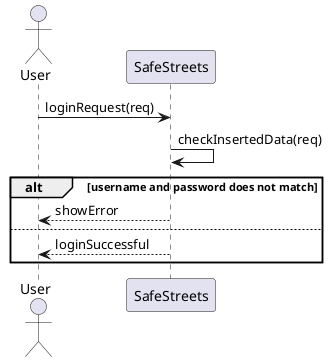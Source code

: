 @startuml rasd_sequence_diagram_uc_1_2
skinparam Shadowing false

actor User as U
participant SafeStreets as SS

U -> SS : loginRequest(req)
SS -> SS : checkInsertedData(req)

alt username and password does not match
SS --> U : showError
else 
SS --> U : loginSuccessful
end

@enduml